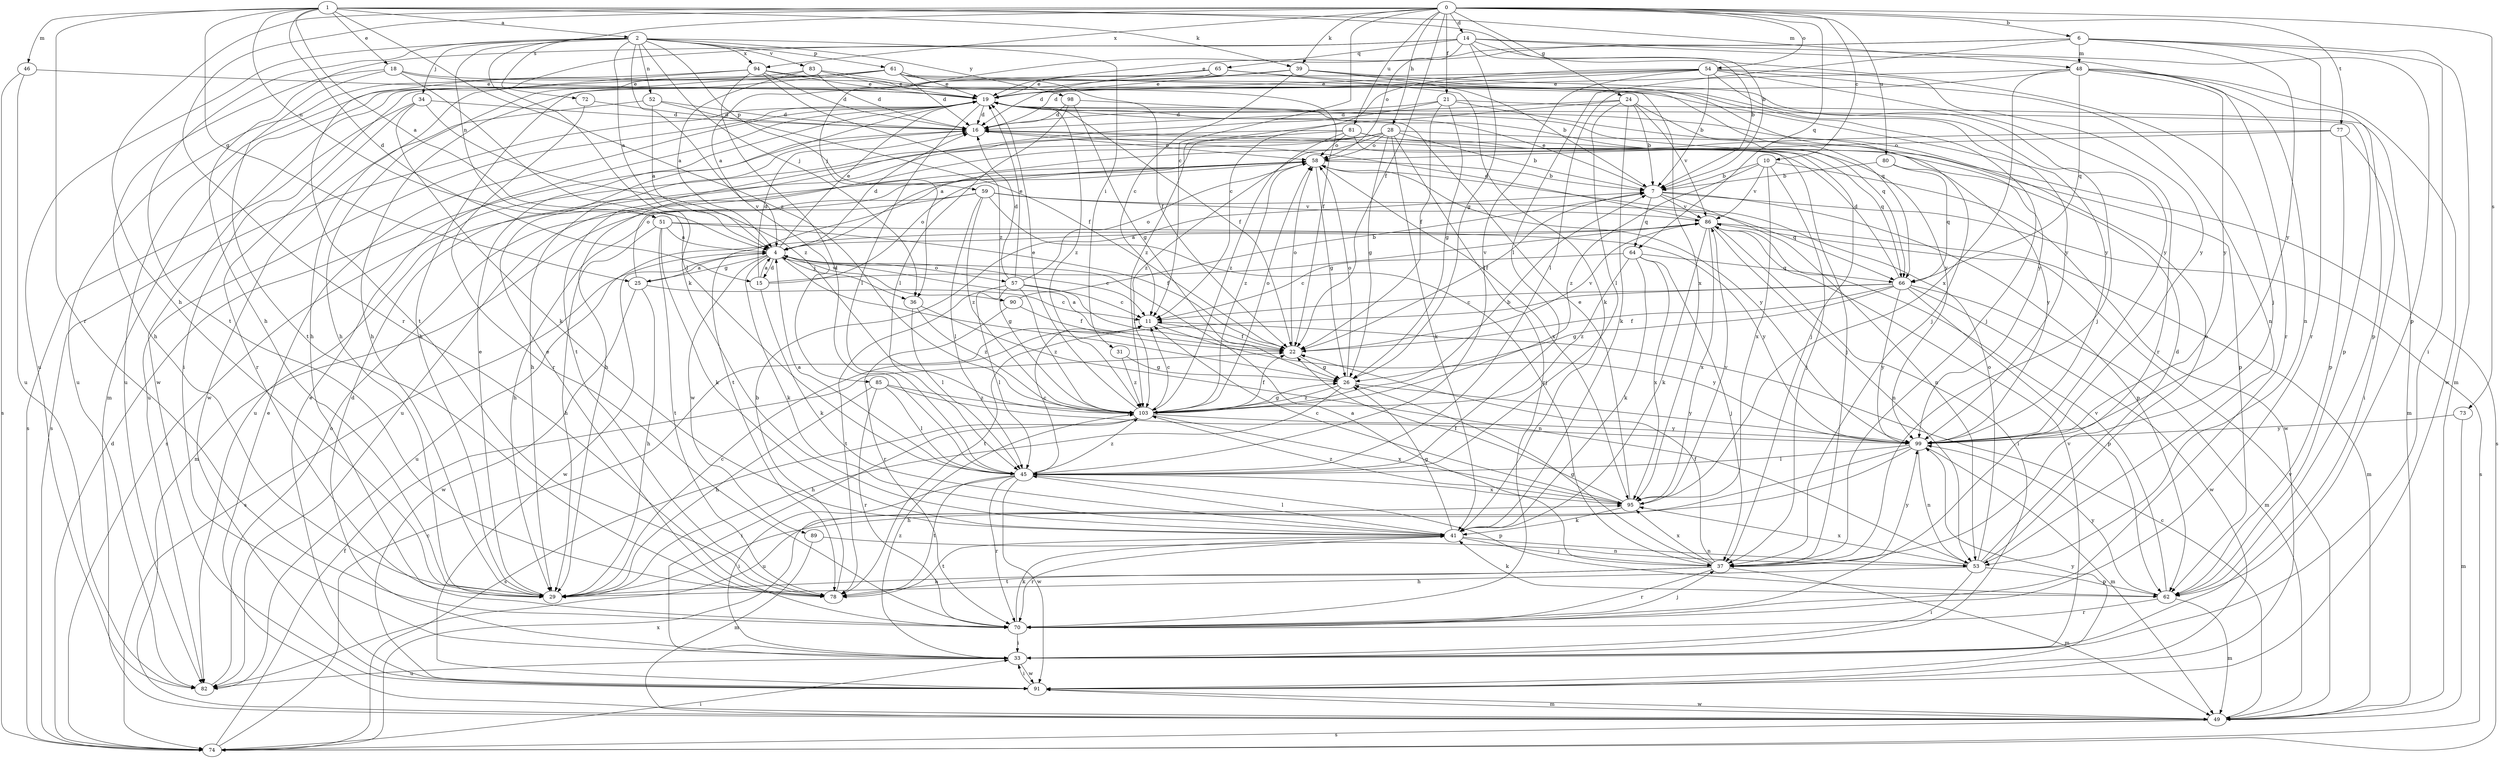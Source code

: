 strict digraph  {
0;
1;
2;
4;
6;
7;
10;
11;
14;
15;
16;
18;
19;
21;
22;
24;
25;
26;
28;
29;
31;
33;
34;
36;
37;
39;
41;
45;
46;
48;
49;
51;
52;
53;
54;
57;
58;
59;
61;
62;
64;
65;
66;
70;
72;
73;
74;
77;
78;
80;
81;
82;
83;
85;
86;
89;
90;
91;
94;
95;
98;
99;
103;
0 -> 6  [label=b];
0 -> 10  [label=c];
0 -> 11  [label=c];
0 -> 14  [label=d];
0 -> 21  [label=f];
0 -> 22  [label=f];
0 -> 24  [label=g];
0 -> 28  [label=h];
0 -> 29  [label=h];
0 -> 39  [label=k];
0 -> 54  [label=o];
0 -> 64  [label=q];
0 -> 70  [label=r];
0 -> 72  [label=s];
0 -> 73  [label=s];
0 -> 77  [label=t];
0 -> 80  [label=u];
0 -> 81  [label=u];
0 -> 94  [label=x];
1 -> 2  [label=a];
1 -> 4  [label=a];
1 -> 7  [label=b];
1 -> 15  [label=d];
1 -> 18  [label=e];
1 -> 25  [label=g];
1 -> 39  [label=k];
1 -> 46  [label=m];
1 -> 48  [label=m];
1 -> 51  [label=n];
1 -> 70  [label=r];
1 -> 103  [label=z];
2 -> 4  [label=a];
2 -> 31  [label=i];
2 -> 34  [label=j];
2 -> 36  [label=j];
2 -> 41  [label=k];
2 -> 51  [label=n];
2 -> 52  [label=n];
2 -> 59  [label=p];
2 -> 61  [label=p];
2 -> 78  [label=t];
2 -> 82  [label=u];
2 -> 83  [label=v];
2 -> 85  [label=v];
2 -> 94  [label=x];
2 -> 98  [label=y];
4 -> 11  [label=c];
4 -> 15  [label=d];
4 -> 16  [label=d];
4 -> 19  [label=e];
4 -> 25  [label=g];
4 -> 26  [label=g];
4 -> 36  [label=j];
4 -> 41  [label=k];
4 -> 57  [label=o];
4 -> 74  [label=s];
4 -> 89  [label=w];
4 -> 90  [label=w];
4 -> 91  [label=w];
6 -> 19  [label=e];
6 -> 33  [label=i];
6 -> 36  [label=j];
6 -> 45  [label=l];
6 -> 48  [label=m];
6 -> 49  [label=m];
6 -> 70  [label=r];
6 -> 99  [label=y];
7 -> 19  [label=e];
7 -> 22  [label=f];
7 -> 53  [label=n];
7 -> 62  [label=p];
7 -> 64  [label=q];
7 -> 74  [label=s];
7 -> 86  [label=v];
10 -> 7  [label=b];
10 -> 37  [label=j];
10 -> 86  [label=v];
10 -> 91  [label=w];
10 -> 95  [label=x];
10 -> 103  [label=z];
11 -> 22  [label=f];
11 -> 99  [label=y];
14 -> 7  [label=b];
14 -> 26  [label=g];
14 -> 29  [label=h];
14 -> 37  [label=j];
14 -> 58  [label=o];
14 -> 62  [label=p];
14 -> 65  [label=q];
14 -> 70  [label=r];
14 -> 78  [label=t];
15 -> 4  [label=a];
15 -> 16  [label=d];
15 -> 41  [label=k];
15 -> 58  [label=o];
15 -> 86  [label=v];
16 -> 58  [label=o];
18 -> 19  [label=e];
18 -> 29  [label=h];
18 -> 45  [label=l];
18 -> 78  [label=t];
18 -> 99  [label=y];
19 -> 16  [label=d];
19 -> 22  [label=f];
19 -> 37  [label=j];
19 -> 45  [label=l];
19 -> 62  [label=p];
19 -> 74  [label=s];
19 -> 82  [label=u];
19 -> 103  [label=z];
21 -> 16  [label=d];
21 -> 22  [label=f];
21 -> 26  [label=g];
21 -> 49  [label=m];
21 -> 78  [label=t];
21 -> 99  [label=y];
22 -> 4  [label=a];
22 -> 26  [label=g];
22 -> 58  [label=o];
22 -> 86  [label=v];
24 -> 7  [label=b];
24 -> 16  [label=d];
24 -> 41  [label=k];
24 -> 45  [label=l];
24 -> 66  [label=q];
24 -> 86  [label=v];
24 -> 103  [label=z];
25 -> 4  [label=a];
25 -> 11  [label=c];
25 -> 29  [label=h];
25 -> 58  [label=o];
25 -> 91  [label=w];
26 -> 29  [label=h];
26 -> 58  [label=o];
26 -> 99  [label=y];
26 -> 103  [label=z];
28 -> 7  [label=b];
28 -> 26  [label=g];
28 -> 29  [label=h];
28 -> 41  [label=k];
28 -> 58  [label=o];
28 -> 62  [label=p];
28 -> 70  [label=r];
28 -> 74  [label=s];
28 -> 82  [label=u];
28 -> 103  [label=z];
29 -> 11  [label=c];
29 -> 19  [label=e];
31 -> 26  [label=g];
31 -> 103  [label=z];
33 -> 16  [label=d];
33 -> 82  [label=u];
33 -> 86  [label=v];
33 -> 91  [label=w];
33 -> 103  [label=z];
34 -> 16  [label=d];
34 -> 41  [label=k];
34 -> 70  [label=r];
34 -> 74  [label=s];
34 -> 103  [label=z];
36 -> 45  [label=l];
36 -> 53  [label=n];
36 -> 103  [label=z];
37 -> 4  [label=a];
37 -> 22  [label=f];
37 -> 26  [label=g];
37 -> 29  [label=h];
37 -> 49  [label=m];
37 -> 70  [label=r];
37 -> 78  [label=t];
37 -> 95  [label=x];
37 -> 99  [label=y];
39 -> 4  [label=a];
39 -> 7  [label=b];
39 -> 11  [label=c];
39 -> 19  [label=e];
39 -> 37  [label=j];
39 -> 99  [label=y];
41 -> 26  [label=g];
41 -> 37  [label=j];
41 -> 45  [label=l];
41 -> 53  [label=n];
41 -> 70  [label=r];
41 -> 78  [label=t];
45 -> 4  [label=a];
45 -> 11  [label=c];
45 -> 33  [label=i];
45 -> 62  [label=p];
45 -> 70  [label=r];
45 -> 78  [label=t];
45 -> 91  [label=w];
45 -> 95  [label=x];
45 -> 103  [label=z];
46 -> 19  [label=e];
46 -> 74  [label=s];
46 -> 82  [label=u];
48 -> 19  [label=e];
48 -> 45  [label=l];
48 -> 53  [label=n];
48 -> 62  [label=p];
48 -> 66  [label=q];
48 -> 91  [label=w];
48 -> 95  [label=x];
48 -> 99  [label=y];
49 -> 11  [label=c];
49 -> 19  [label=e];
49 -> 74  [label=s];
49 -> 86  [label=v];
49 -> 91  [label=w];
51 -> 4  [label=a];
51 -> 22  [label=f];
51 -> 29  [label=h];
51 -> 41  [label=k];
51 -> 78  [label=t];
51 -> 99  [label=y];
52 -> 4  [label=a];
52 -> 16  [label=d];
52 -> 22  [label=f];
52 -> 91  [label=w];
53 -> 16  [label=d];
53 -> 19  [label=e];
53 -> 29  [label=h];
53 -> 33  [label=i];
53 -> 58  [label=o];
53 -> 62  [label=p];
53 -> 95  [label=x];
54 -> 7  [label=b];
54 -> 11  [label=c];
54 -> 16  [label=d];
54 -> 19  [label=e];
54 -> 29  [label=h];
54 -> 37  [label=j];
54 -> 45  [label=l];
54 -> 53  [label=n];
54 -> 70  [label=r];
54 -> 99  [label=y];
57 -> 11  [label=c];
57 -> 16  [label=d];
57 -> 19  [label=e];
57 -> 22  [label=f];
57 -> 45  [label=l];
57 -> 58  [label=o];
57 -> 78  [label=t];
57 -> 103  [label=z];
58 -> 7  [label=b];
58 -> 26  [label=g];
58 -> 78  [label=t];
58 -> 95  [label=x];
58 -> 99  [label=y];
58 -> 103  [label=z];
59 -> 29  [label=h];
59 -> 37  [label=j];
59 -> 45  [label=l];
59 -> 49  [label=m];
59 -> 66  [label=q];
59 -> 86  [label=v];
59 -> 103  [label=z];
61 -> 16  [label=d];
61 -> 19  [label=e];
61 -> 22  [label=f];
61 -> 29  [label=h];
61 -> 33  [label=i];
61 -> 49  [label=m];
61 -> 66  [label=q];
61 -> 91  [label=w];
61 -> 99  [label=y];
62 -> 41  [label=k];
62 -> 49  [label=m];
62 -> 70  [label=r];
62 -> 86  [label=v];
62 -> 99  [label=y];
64 -> 11  [label=c];
64 -> 37  [label=j];
64 -> 41  [label=k];
64 -> 66  [label=q];
64 -> 95  [label=x];
64 -> 103  [label=z];
65 -> 16  [label=d];
65 -> 19  [label=e];
65 -> 29  [label=h];
65 -> 37  [label=j];
65 -> 41  [label=k];
66 -> 11  [label=c];
66 -> 16  [label=d];
66 -> 22  [label=f];
66 -> 26  [label=g];
66 -> 49  [label=m];
66 -> 62  [label=p];
66 -> 78  [label=t];
66 -> 91  [label=w];
66 -> 99  [label=y];
70 -> 33  [label=i];
70 -> 37  [label=j];
70 -> 41  [label=k];
72 -> 16  [label=d];
72 -> 70  [label=r];
73 -> 49  [label=m];
73 -> 99  [label=y];
74 -> 11  [label=c];
74 -> 16  [label=d];
74 -> 22  [label=f];
74 -> 33  [label=i];
74 -> 95  [label=x];
77 -> 33  [label=i];
77 -> 58  [label=o];
77 -> 62  [label=p];
77 -> 82  [label=u];
78 -> 7  [label=b];
78 -> 19  [label=e];
80 -> 7  [label=b];
80 -> 66  [label=q];
80 -> 99  [label=y];
81 -> 4  [label=a];
81 -> 29  [label=h];
81 -> 37  [label=j];
81 -> 58  [label=o];
81 -> 66  [label=q];
81 -> 74  [label=s];
81 -> 103  [label=z];
82 -> 58  [label=o];
83 -> 4  [label=a];
83 -> 16  [label=d];
83 -> 19  [label=e];
83 -> 82  [label=u];
83 -> 95  [label=x];
85 -> 29  [label=h];
85 -> 45  [label=l];
85 -> 70  [label=r];
85 -> 99  [label=y];
85 -> 103  [label=z];
86 -> 4  [label=a];
86 -> 16  [label=d];
86 -> 33  [label=i];
86 -> 41  [label=k];
86 -> 49  [label=m];
86 -> 53  [label=n];
86 -> 82  [label=u];
86 -> 95  [label=x];
89 -> 49  [label=m];
89 -> 53  [label=n];
90 -> 7  [label=b];
90 -> 22  [label=f];
90 -> 70  [label=r];
91 -> 19  [label=e];
91 -> 33  [label=i];
91 -> 49  [label=m];
91 -> 99  [label=y];
94 -> 16  [label=d];
94 -> 19  [label=e];
94 -> 22  [label=f];
94 -> 29  [label=h];
94 -> 45  [label=l];
94 -> 82  [label=u];
94 -> 103  [label=z];
95 -> 11  [label=c];
95 -> 19  [label=e];
95 -> 22  [label=f];
95 -> 41  [label=k];
95 -> 86  [label=v];
95 -> 103  [label=z];
98 -> 16  [label=d];
98 -> 26  [label=g];
98 -> 45  [label=l];
98 -> 99  [label=y];
99 -> 29  [label=h];
99 -> 45  [label=l];
99 -> 49  [label=m];
99 -> 53  [label=n];
99 -> 82  [label=u];
103 -> 7  [label=b];
103 -> 11  [label=c];
103 -> 19  [label=e];
103 -> 22  [label=f];
103 -> 26  [label=g];
103 -> 33  [label=i];
103 -> 58  [label=o];
103 -> 74  [label=s];
103 -> 95  [label=x];
103 -> 99  [label=y];
}
